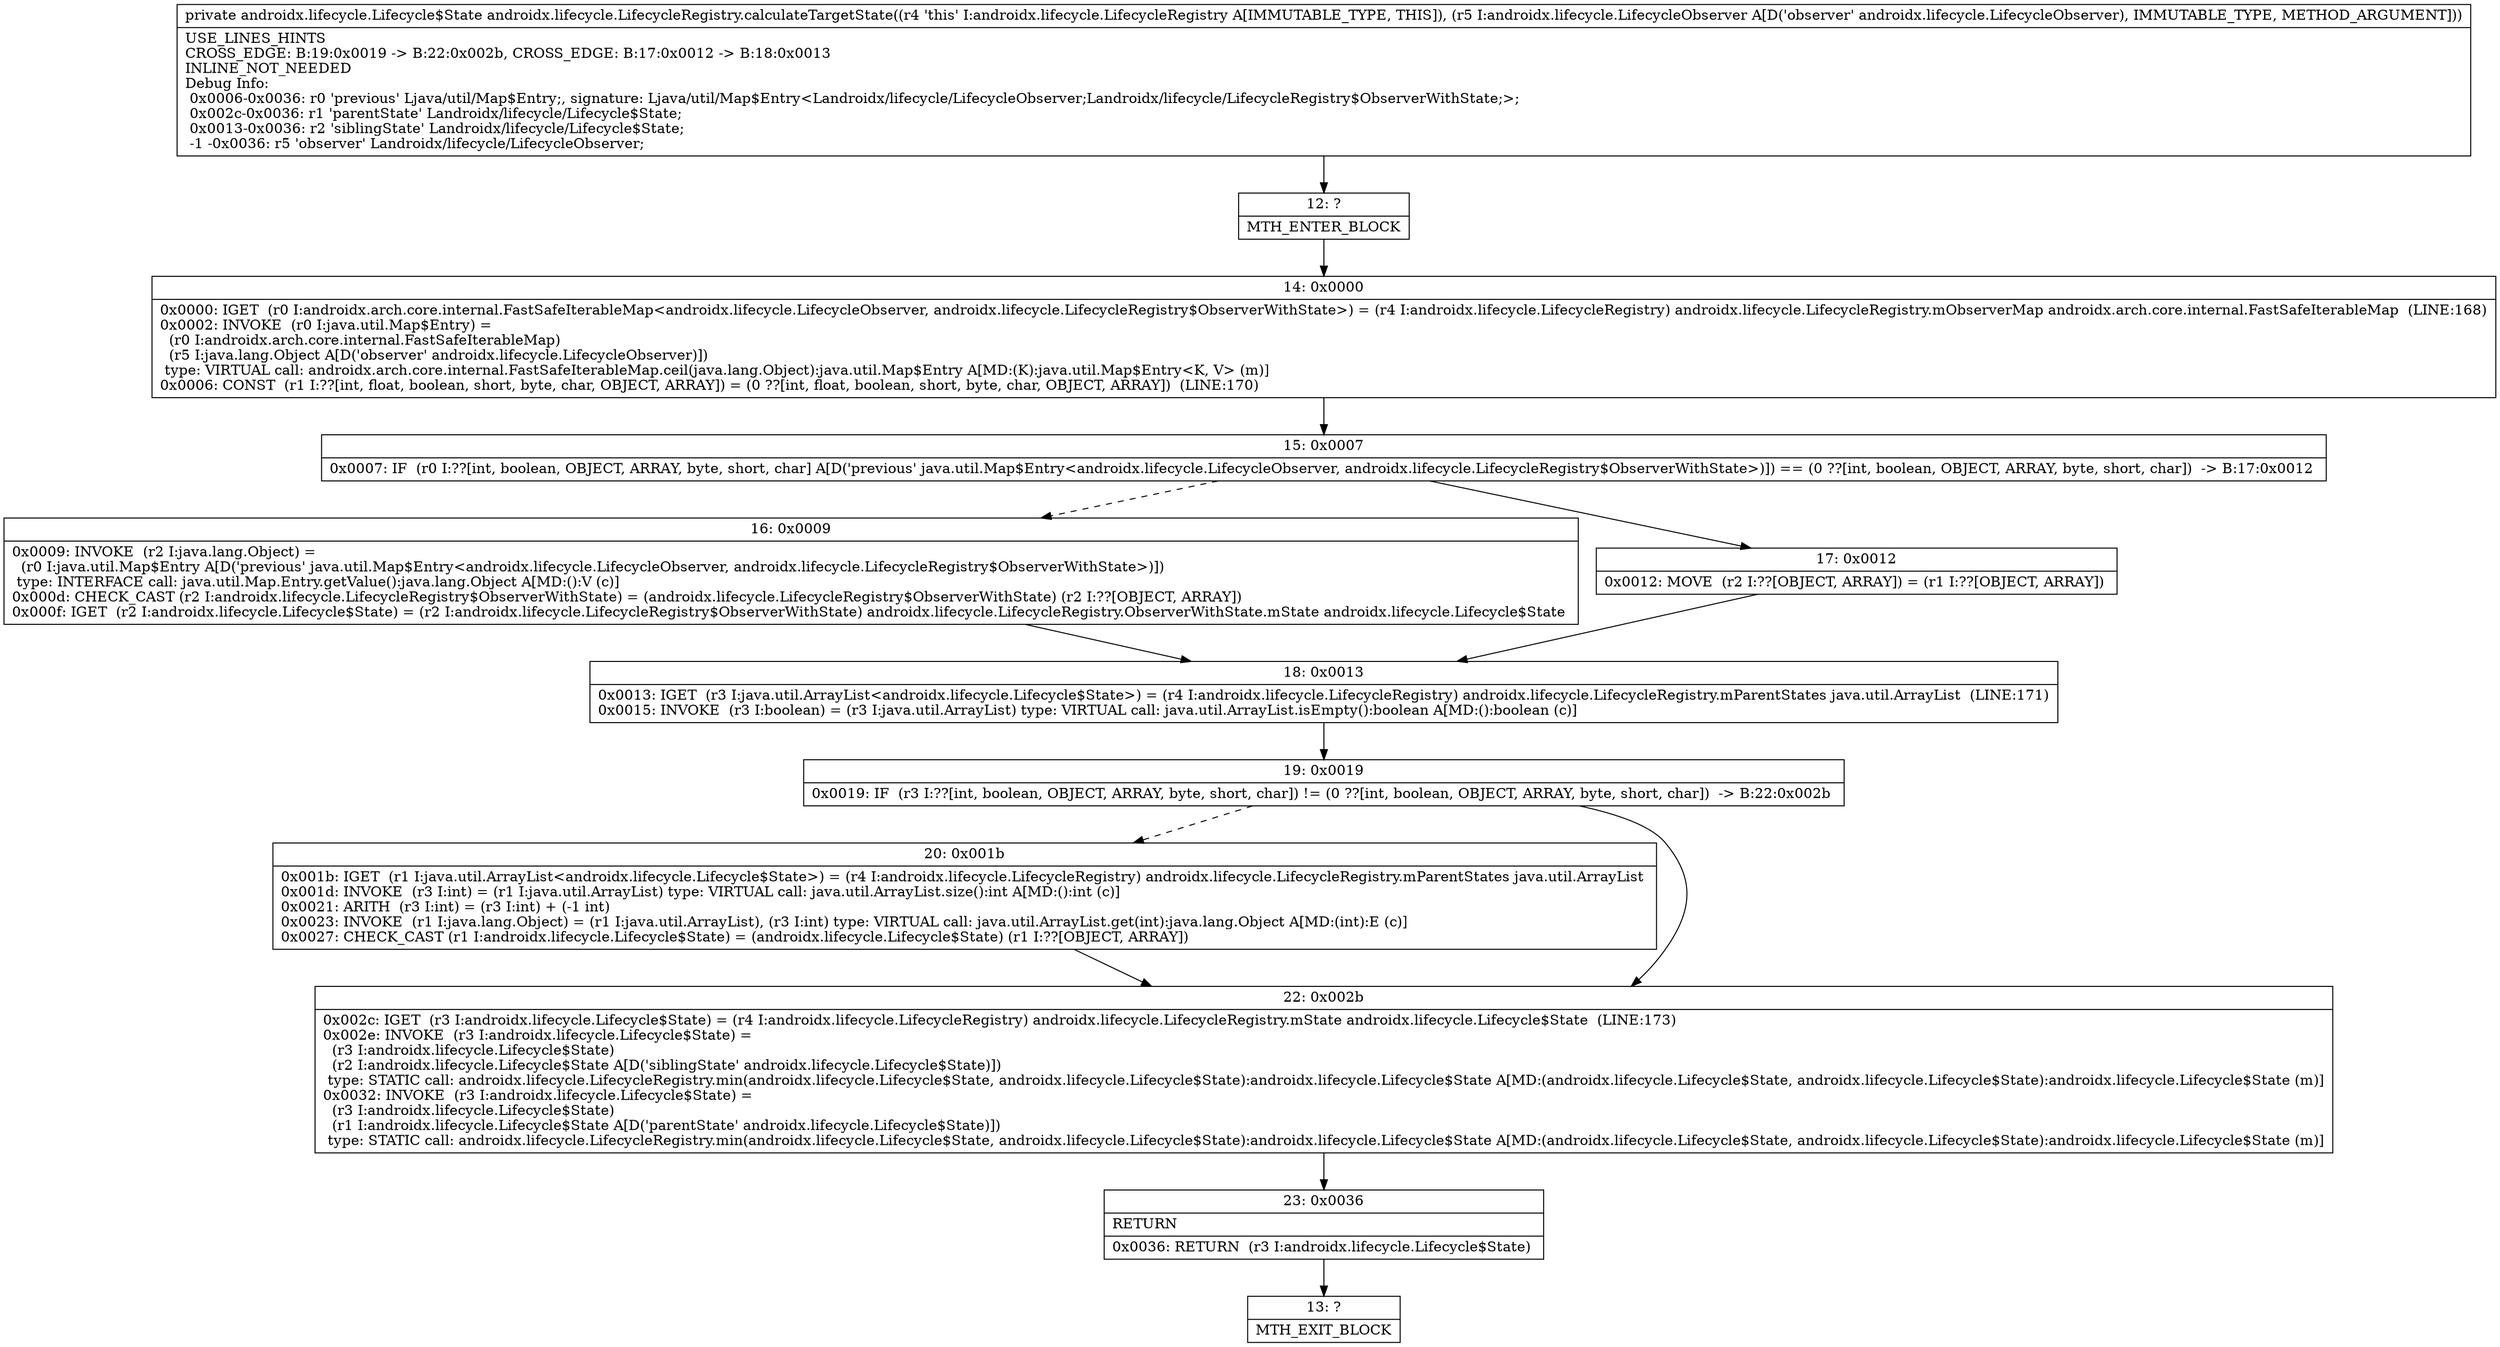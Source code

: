 digraph "CFG forandroidx.lifecycle.LifecycleRegistry.calculateTargetState(Landroidx\/lifecycle\/LifecycleObserver;)Landroidx\/lifecycle\/Lifecycle$State;" {
Node_12 [shape=record,label="{12\:\ ?|MTH_ENTER_BLOCK\l}"];
Node_14 [shape=record,label="{14\:\ 0x0000|0x0000: IGET  (r0 I:androidx.arch.core.internal.FastSafeIterableMap\<androidx.lifecycle.LifecycleObserver, androidx.lifecycle.LifecycleRegistry$ObserverWithState\>) = (r4 I:androidx.lifecycle.LifecycleRegistry) androidx.lifecycle.LifecycleRegistry.mObserverMap androidx.arch.core.internal.FastSafeIterableMap  (LINE:168)\l0x0002: INVOKE  (r0 I:java.util.Map$Entry) = \l  (r0 I:androidx.arch.core.internal.FastSafeIterableMap)\l  (r5 I:java.lang.Object A[D('observer' androidx.lifecycle.LifecycleObserver)])\l type: VIRTUAL call: androidx.arch.core.internal.FastSafeIterableMap.ceil(java.lang.Object):java.util.Map$Entry A[MD:(K):java.util.Map$Entry\<K, V\> (m)]\l0x0006: CONST  (r1 I:??[int, float, boolean, short, byte, char, OBJECT, ARRAY]) = (0 ??[int, float, boolean, short, byte, char, OBJECT, ARRAY])  (LINE:170)\l}"];
Node_15 [shape=record,label="{15\:\ 0x0007|0x0007: IF  (r0 I:??[int, boolean, OBJECT, ARRAY, byte, short, char] A[D('previous' java.util.Map$Entry\<androidx.lifecycle.LifecycleObserver, androidx.lifecycle.LifecycleRegistry$ObserverWithState\>)]) == (0 ??[int, boolean, OBJECT, ARRAY, byte, short, char])  \-\> B:17:0x0012 \l}"];
Node_16 [shape=record,label="{16\:\ 0x0009|0x0009: INVOKE  (r2 I:java.lang.Object) = \l  (r0 I:java.util.Map$Entry A[D('previous' java.util.Map$Entry\<androidx.lifecycle.LifecycleObserver, androidx.lifecycle.LifecycleRegistry$ObserverWithState\>)])\l type: INTERFACE call: java.util.Map.Entry.getValue():java.lang.Object A[MD:():V (c)]\l0x000d: CHECK_CAST (r2 I:androidx.lifecycle.LifecycleRegistry$ObserverWithState) = (androidx.lifecycle.LifecycleRegistry$ObserverWithState) (r2 I:??[OBJECT, ARRAY]) \l0x000f: IGET  (r2 I:androidx.lifecycle.Lifecycle$State) = (r2 I:androidx.lifecycle.LifecycleRegistry$ObserverWithState) androidx.lifecycle.LifecycleRegistry.ObserverWithState.mState androidx.lifecycle.Lifecycle$State \l}"];
Node_18 [shape=record,label="{18\:\ 0x0013|0x0013: IGET  (r3 I:java.util.ArrayList\<androidx.lifecycle.Lifecycle$State\>) = (r4 I:androidx.lifecycle.LifecycleRegistry) androidx.lifecycle.LifecycleRegistry.mParentStates java.util.ArrayList  (LINE:171)\l0x0015: INVOKE  (r3 I:boolean) = (r3 I:java.util.ArrayList) type: VIRTUAL call: java.util.ArrayList.isEmpty():boolean A[MD:():boolean (c)]\l}"];
Node_19 [shape=record,label="{19\:\ 0x0019|0x0019: IF  (r3 I:??[int, boolean, OBJECT, ARRAY, byte, short, char]) != (0 ??[int, boolean, OBJECT, ARRAY, byte, short, char])  \-\> B:22:0x002b \l}"];
Node_20 [shape=record,label="{20\:\ 0x001b|0x001b: IGET  (r1 I:java.util.ArrayList\<androidx.lifecycle.Lifecycle$State\>) = (r4 I:androidx.lifecycle.LifecycleRegistry) androidx.lifecycle.LifecycleRegistry.mParentStates java.util.ArrayList \l0x001d: INVOKE  (r3 I:int) = (r1 I:java.util.ArrayList) type: VIRTUAL call: java.util.ArrayList.size():int A[MD:():int (c)]\l0x0021: ARITH  (r3 I:int) = (r3 I:int) + (\-1 int) \l0x0023: INVOKE  (r1 I:java.lang.Object) = (r1 I:java.util.ArrayList), (r3 I:int) type: VIRTUAL call: java.util.ArrayList.get(int):java.lang.Object A[MD:(int):E (c)]\l0x0027: CHECK_CAST (r1 I:androidx.lifecycle.Lifecycle$State) = (androidx.lifecycle.Lifecycle$State) (r1 I:??[OBJECT, ARRAY]) \l}"];
Node_22 [shape=record,label="{22\:\ 0x002b|0x002c: IGET  (r3 I:androidx.lifecycle.Lifecycle$State) = (r4 I:androidx.lifecycle.LifecycleRegistry) androidx.lifecycle.LifecycleRegistry.mState androidx.lifecycle.Lifecycle$State  (LINE:173)\l0x002e: INVOKE  (r3 I:androidx.lifecycle.Lifecycle$State) = \l  (r3 I:androidx.lifecycle.Lifecycle$State)\l  (r2 I:androidx.lifecycle.Lifecycle$State A[D('siblingState' androidx.lifecycle.Lifecycle$State)])\l type: STATIC call: androidx.lifecycle.LifecycleRegistry.min(androidx.lifecycle.Lifecycle$State, androidx.lifecycle.Lifecycle$State):androidx.lifecycle.Lifecycle$State A[MD:(androidx.lifecycle.Lifecycle$State, androidx.lifecycle.Lifecycle$State):androidx.lifecycle.Lifecycle$State (m)]\l0x0032: INVOKE  (r3 I:androidx.lifecycle.Lifecycle$State) = \l  (r3 I:androidx.lifecycle.Lifecycle$State)\l  (r1 I:androidx.lifecycle.Lifecycle$State A[D('parentState' androidx.lifecycle.Lifecycle$State)])\l type: STATIC call: androidx.lifecycle.LifecycleRegistry.min(androidx.lifecycle.Lifecycle$State, androidx.lifecycle.Lifecycle$State):androidx.lifecycle.Lifecycle$State A[MD:(androidx.lifecycle.Lifecycle$State, androidx.lifecycle.Lifecycle$State):androidx.lifecycle.Lifecycle$State (m)]\l}"];
Node_23 [shape=record,label="{23\:\ 0x0036|RETURN\l|0x0036: RETURN  (r3 I:androidx.lifecycle.Lifecycle$State) \l}"];
Node_13 [shape=record,label="{13\:\ ?|MTH_EXIT_BLOCK\l}"];
Node_17 [shape=record,label="{17\:\ 0x0012|0x0012: MOVE  (r2 I:??[OBJECT, ARRAY]) = (r1 I:??[OBJECT, ARRAY]) \l}"];
MethodNode[shape=record,label="{private androidx.lifecycle.Lifecycle$State androidx.lifecycle.LifecycleRegistry.calculateTargetState((r4 'this' I:androidx.lifecycle.LifecycleRegistry A[IMMUTABLE_TYPE, THIS]), (r5 I:androidx.lifecycle.LifecycleObserver A[D('observer' androidx.lifecycle.LifecycleObserver), IMMUTABLE_TYPE, METHOD_ARGUMENT]))  | USE_LINES_HINTS\lCROSS_EDGE: B:19:0x0019 \-\> B:22:0x002b, CROSS_EDGE: B:17:0x0012 \-\> B:18:0x0013\lINLINE_NOT_NEEDED\lDebug Info:\l  0x0006\-0x0036: r0 'previous' Ljava\/util\/Map$Entry;, signature: Ljava\/util\/Map$Entry\<Landroidx\/lifecycle\/LifecycleObserver;Landroidx\/lifecycle\/LifecycleRegistry$ObserverWithState;\>;\l  0x002c\-0x0036: r1 'parentState' Landroidx\/lifecycle\/Lifecycle$State;\l  0x0013\-0x0036: r2 'siblingState' Landroidx\/lifecycle\/Lifecycle$State;\l  \-1 \-0x0036: r5 'observer' Landroidx\/lifecycle\/LifecycleObserver;\l}"];
MethodNode -> Node_12;Node_12 -> Node_14;
Node_14 -> Node_15;
Node_15 -> Node_16[style=dashed];
Node_15 -> Node_17;
Node_16 -> Node_18;
Node_18 -> Node_19;
Node_19 -> Node_20[style=dashed];
Node_19 -> Node_22;
Node_20 -> Node_22;
Node_22 -> Node_23;
Node_23 -> Node_13;
Node_17 -> Node_18;
}

